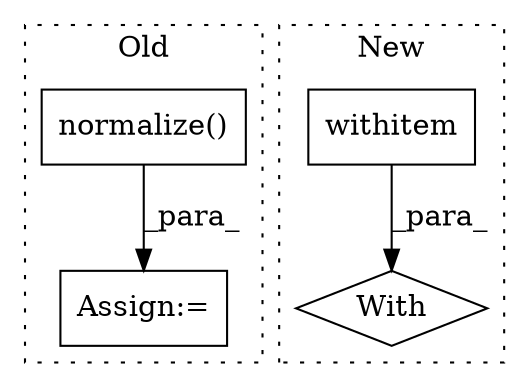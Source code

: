 digraph G {
subgraph cluster0 {
1 [label="normalize()" a="75" s="2511,2528" l="12,1" shape="box"];
4 [label="Assign:=" a="68" s="3349" l="4" shape="box"];
label = "Old";
style="dotted";
}
subgraph cluster1 {
2 [label="withitem" a="49" s="2882" l="5" shape="box"];
3 [label="With" a="39" s="2877,2887" l="5,24" shape="diamond"];
label = "New";
style="dotted";
}
1 -> 4 [label="_para_"];
2 -> 3 [label="_para_"];
}